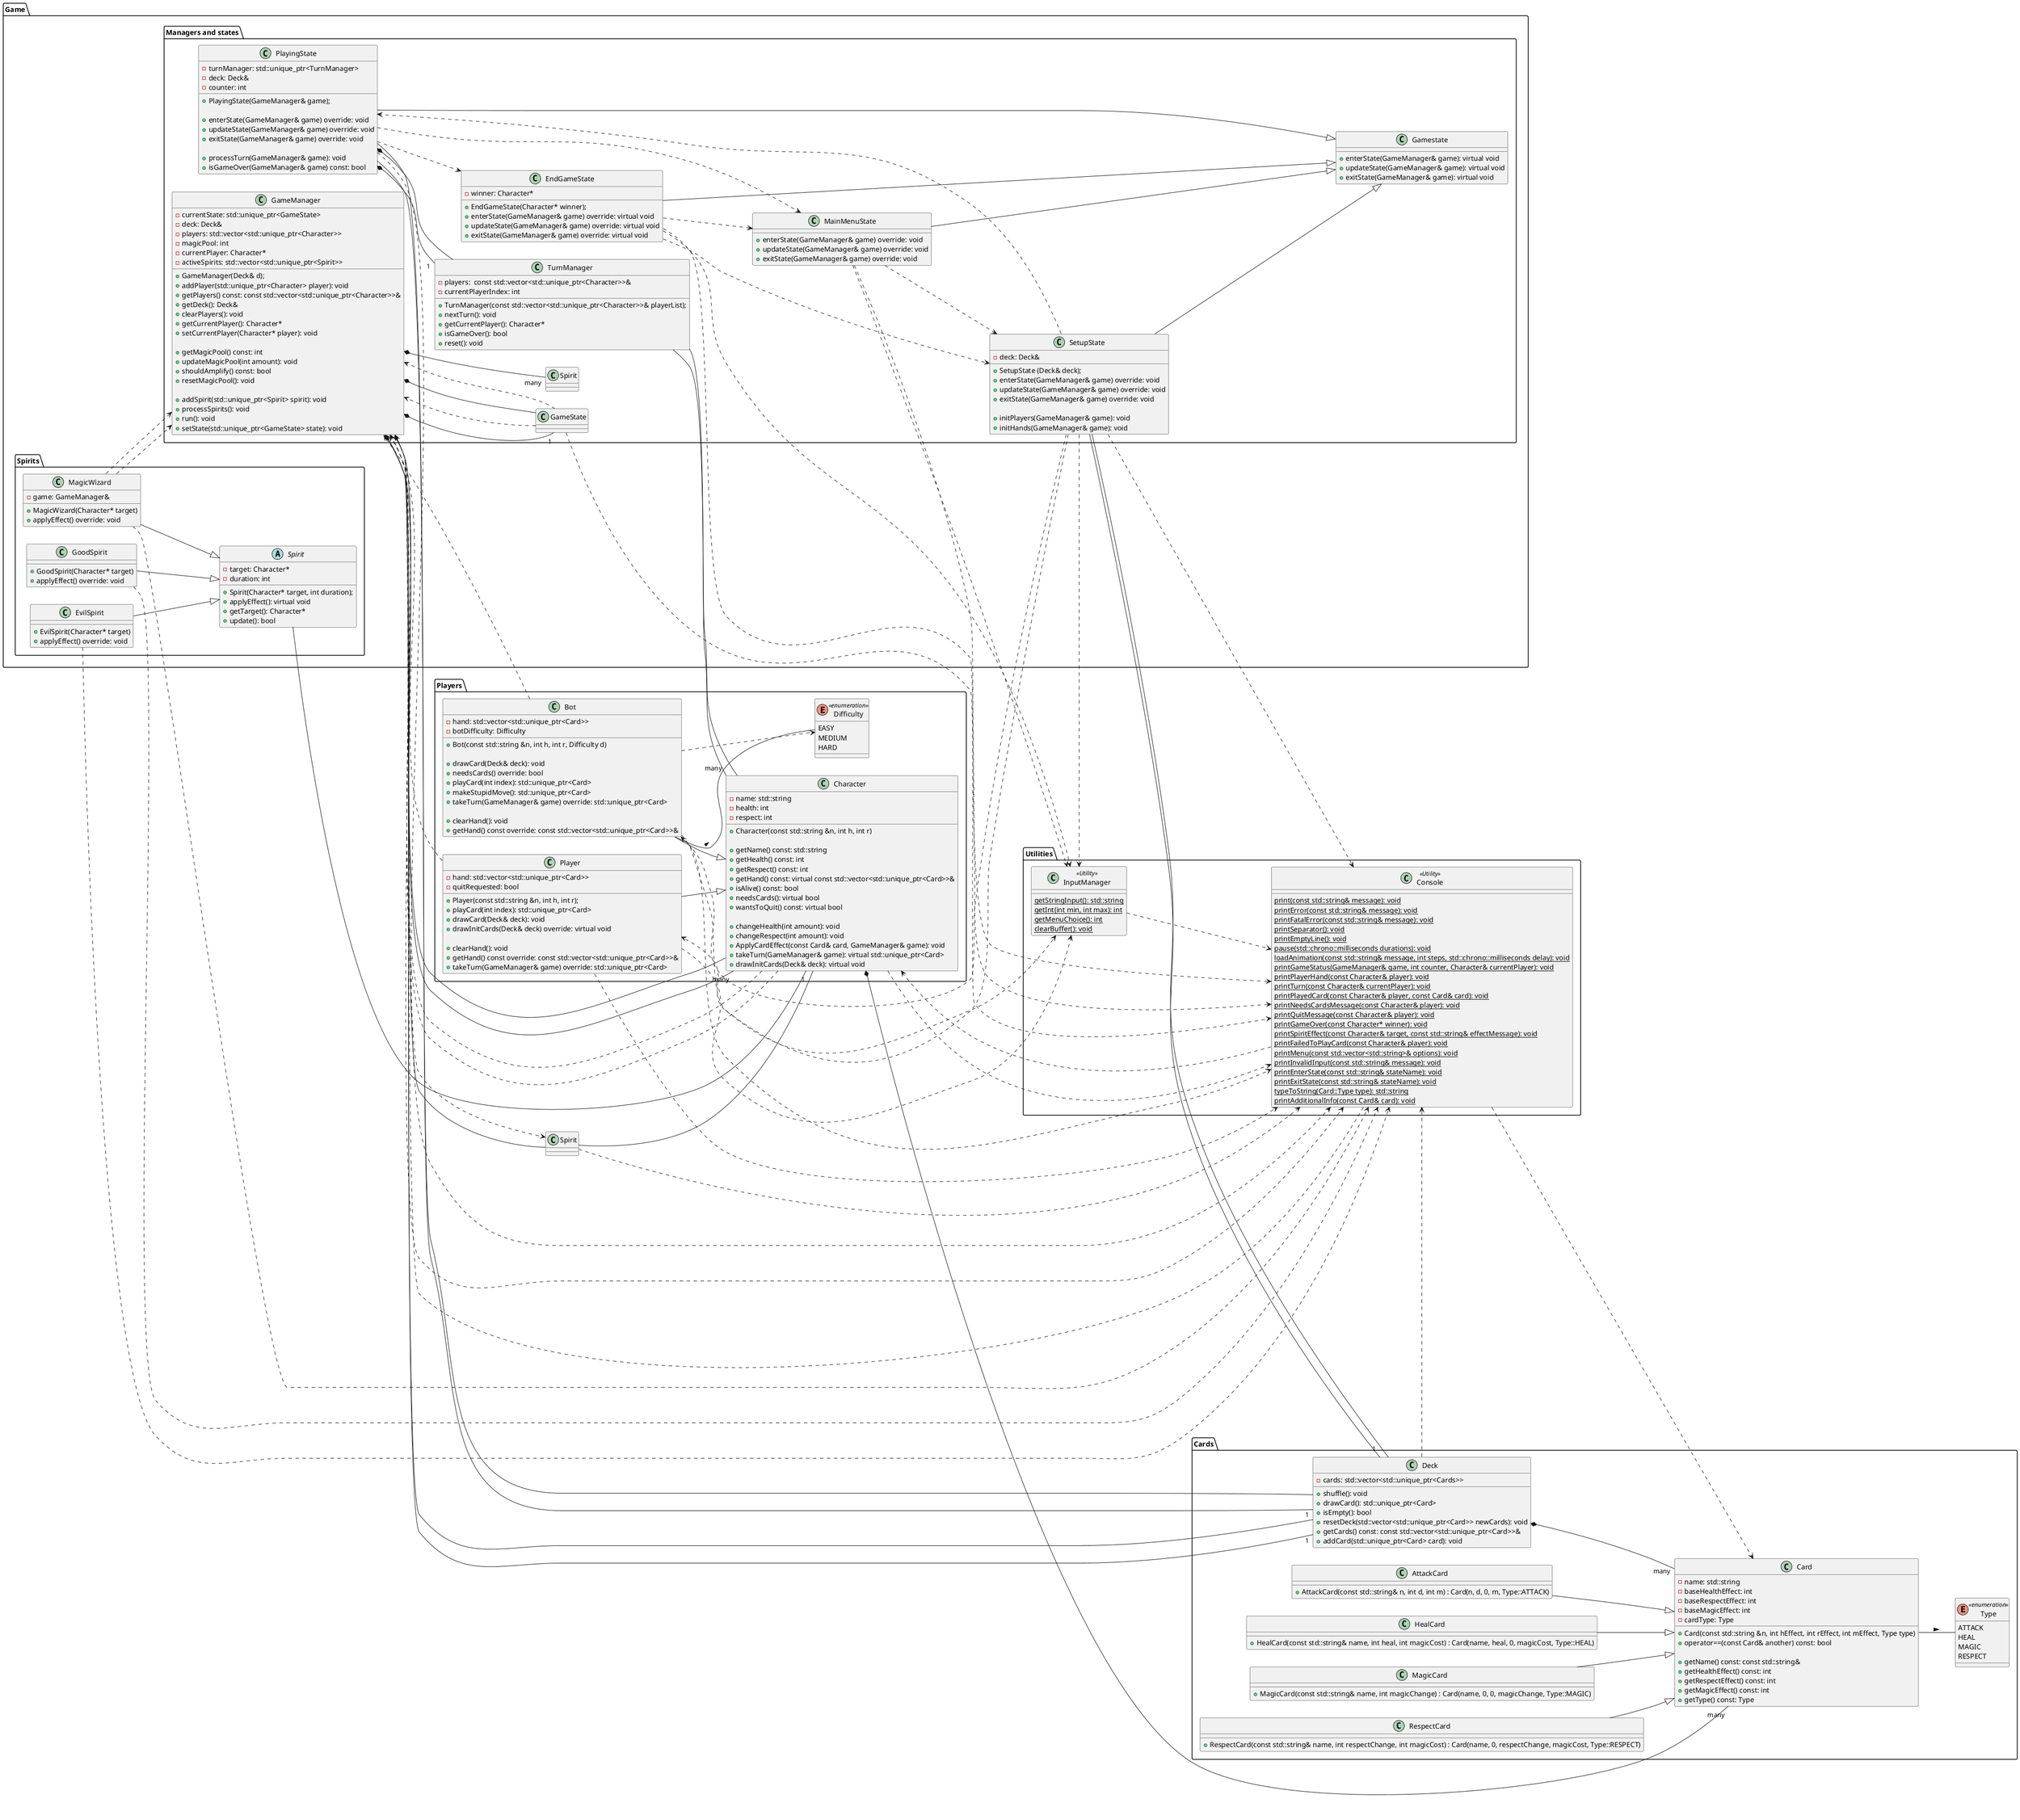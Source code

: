 @startuml

left to right direction

package "Cards"{
    class Card
    {
        - name: std::string
        - baseHealthEffect: int
        - baseRespectEffect: int
        - baseMagicEffect: int
        - cardType: Type

        + Card(const std::string &n, int hEffect, int rEffect, int mEffect, Type type)
        + operator==(const Card& another) const: bool

        + getName() const: const std::string&
        + getHealthEffect() const: int
        + getRespectEffect() const: int
        + getMagicEffect() const: int
        + getType() const: Type 
    }


    enum Type <<enumeration>> 
    {
        ATTACK
        HEAL
        MAGIC
        RESPECT
    }

    class AttackCard
    {
        + AttackCard(const std::string& n, int d, int m) : Card(n, d, 0, m, Type::ATTACK)
    }

    class HealCard
    {
        + HealCard(const std::string& name, int heal, int magicCost) : Card(name, heal, 0, magicCost, Type::HEAL)
    }

    class MagicCard 
    {
        + MagicCard(const std::string& name, int magicChange) : Card(name, 0, 0, magicChange, Type::MAGIC)
    }

    class RespectCard
    {
        + RespectCard(const std::string& name, int respectChange, int magicCost) : Card(name, 0, respectChange, magicCost, Type::RESPECT)
    }

    class Deck
    {
        - cards: std::vector<std::unique_ptr<Cards>> 

        + shuffle(): void
        + drawCard(): std::unique_ptr<Card>
        + isEmpty(): bool
        + resetDeck(std::vector<std::unique_ptr<Card>> newCards): void
        + getCards() const: const std::vector<std::unique_ptr<Card>>& 
        + addCard(std::unique_ptr<Card> card): void
    }

    Deck *-- "many" Card 
    Card -- Type : >
    AttackCard --|> Card
    HealCard --|> Card
    MagicCard --|> Card
    RespectCard --|> Card

}

package "Players"
{
    class Character 
    {
        - name: std::string
        - health: int
        - respect: int
        + Character(const std::string &n, int h, int r)

        + getName() const: std::string
        + getHealth() const: int
        + getRespect() const: int
        + getHand() const: virtual const std::vector<std::unique_ptr<Card>>&
        + isAlive() const: bool
        + needsCards(): virtual bool
        + wantsToQuit() const: virtual bool

        + changeHealth(int amount): void
        + changeRespect(int amount): void
        + ApplyCardEffect(const Card& card, GameManager& game): void
        + takeTurn(GameManager& game): virtual std::unique_ptr<Card>
        + drawInitCards(Deck& deck): virtual void 
    }

    class Player
    {
        - hand: std::vector<std::unique_ptr<Card>>
        - quitRequested: bool 

        + Player(const std::string &n, int h, int r);
        + playCard(int index): std::unique_ptr<Card>
        + drawCard(Deck& deck): void
        + drawInitCards(Deck& deck) override: virtual void

        + clearHand(): void
        + getHand() const override: const std::vector<std::unique_ptr<Card>>&
        + takeTurn(GameManager& game) override: std::unique_ptr<Card>
    }

    class Bot
    {
        - hand: std::vector<std::unique_ptr<Card>>
        - botDifficulty: Difficulty
        + Bot(const std::string &n, int h, int r, Difficulty d)

        + drawCard(Deck& deck): void
        + needsCards() override: bool
        + playCard(int index): std::unique_ptr<Card>
        + makeStupidMove(): std::unique_ptr<Card>
        + takeTurn(GameManager& game) override: std::unique_ptr<Card>

        + clearHand(): void
        + getHand() const override: const std::vector<std::unique_ptr<Card>>&
    }

    enum Difficulty <<enumeration>> 
    {
        EASY
        MEDIUM
        HARD
    }

    Bot -- Difficulty : >
    Bot --|> Character
    Player --|> Character
    Character *-- "many" Card 
}

package "Game"
{
    package "Managers and states" 
    {
        class GameManager
        {
            - currentState: std::unique_ptr<GameState> 
            - deck: Deck& 
            - players: std::vector<std::unique_ptr<Character>>
            - magicPool: int 
            - currentPlayer: Character* 
            - activeSpirits: std::vector<std::unique_ptr<Spirit>>

            + GameManager(Deck& d);
            + addPlayer(std::unique_ptr<Character> player): void
            + getPlayers() const: const std::vector<std::unique_ptr<Character>>& 
            + getDeck(): Deck& 
            + clearPlayers(): void 
            + getCurrentPlayer(): Character* 
            + setCurrentPlayer(Character* player): void

            + getMagicPool() const: int 
            + updateMagicPool(int amount): void 
            + shouldAmplify() const: bool 
            + resetMagicPool(): void 

            + addSpirit(std::unique_ptr<Spirit> spirit): void 
            + processSpirits(): void 
            + run(): void 
            + setState(std::unique_ptr<GameState> state): void
        }

        class TurnManager
        {
            - players:  const std::vector<std::unique_ptr<Character>>& 
            - currentPlayerIndex: int

            + TurnManager(const std::vector<std::unique_ptr<Character>>& playerList);
            + nextTurn(): void 
            + getCurrentPlayer(): Character* 
            + isGameOver(): bool 
            + reset(): void 
        }

        class Gamestate
        {
            + enterState(GameManager& game): virtual void 
            + updateState(GameManager& game): virtual void 
            + exitState(GameManager& game): virtual void 
        }

        class MainMenuState
        {
            + enterState(GameManager& game) override: void 
            + updateState(GameManager& game) override: void 
            + exitState(GameManager& game) override: void 
        }

        class SetupState 
        {
            - deck: Deck&

            + SetupState (Deck& deck);
            + enterState(GameManager& game) override: void
            + updateState(GameManager& game) override: void 
            + exitState(GameManager& game) override: void 

            + initPlayers(GameManager& game): void 
            + initHands(GameManager& game): void 
        }

        class PlayingState
        {
            - turnManager: std::unique_ptr<TurnManager> 
            - deck: Deck& 
            - counter: int 

            + PlayingState(GameManager& game);

            + enterState(GameManager& game) override: void 
            + updateState(GameManager& game) override: void 
            + exitState(GameManager& game) override: void 

            + processTurn(GameManager& game): void 
            + isGameOver(GameManager& game) const: bool 
        }

        class EndGameState
        {
            - winner: Character* 

            + EndGameState(Character* winner);
            + enterState(GameManager& game) override: virtual void 
            + updateState(GameManager& game) override: virtual void 
            + exitState(GameManager& game) override: virtual void 
        }

        MainMenuState --|> Gamestate
        SetupState --|> Gamestate
        PlayingState --|> Gamestate
        EndGameState --|> Gamestate
        GameState ..> GameManager 
        TurnManager -- "many" Character 

        GameManager *-- "1" GameState
        GameManager *-- "many" Character
        GameManager *-- "many" Spirit
        GameManager -- "1" Deck 
        PlayingState *-- "1" TurnManager 
        PlayingState -- "1" Deck 
        SetupState -- "1" Deck 

        Character ..> GameManager 
        PlayingState ..> EndGameState 
        PlayingState ..> MainMenuState 
        SetupState ..> PlayingState 
        SetupState ..> Player 
        SetupState ..> Bot  
        EndGameState ..> SetupState 
        EndGameState ..> MainMenuState 
        MainMenuState ..> SetupState 
    }

    package "Spirits" 
    {
        abstract class Spirit
        {
            - target: Character* 
            - duration: int 

            + Spirit(Character* target, int duration);
            + applyEffect(): virtual void 
            + getTarget(): Character* 
            + update(): bool 
        }

        class EvilSpirit
        {
            + EvilSpirit(Character* target)
            + applyEffect() override: void 
        }

        class GoodSpirit
        {
            + GoodSpirit(Character* target)
            + applyEffect() override: void 
        }

        class MagicWizard 
        {
            - game: GameManager&

            + MagicWizard(Character* target)
            + applyEffect() override: void 
        }

        EvilSpirit --|> Spirit
        GoodSpirit --|> Spirit
        MagicWizard --|> Spirit
        Spirit -- "1" Character 
        MagicWizard ..> GameManager 
    }
}

package "Utilities" 
{
    class Console <<Utility>> 
    {
        {static} print(const std::string& message): void
        {static} printError(const std::string& message): void
        {static} printFatalError(const std::string& message): void
        {static} printSeparator(): void
        {static} printEmptyLine(): void
        {static} pause(std::chrono::milliseconds durations): void
        {static} loadAnimation(const std::string& message, int steps, std::chrono::milliseconds delay): void
        {static} printGameStatus(GameManager& game, int counter, Character& currentPlayer): void
        {static} printPlayerHand(const Character& player): void
        {static} printTurn(const Character& currentPlayer): void
        {static} printPlayedCard(const Character& player, const Card& card): void
        {static} printNeedsCardsMessage(const Character& player): void
        {static} printQuitMessage(const Character& player): void
        {static} printGameOver(const Character* winner): void
        {static} printSpiritEffect(const Character& target, const std::string& effectMessage): void
        {static} printFailedToPlayCard(const Character& player): void
        {static} printMenu(const std::vector<std::string>& options): void
        {static} printInvalidInput(const std::string& message): void
        {static} printEnterState(const std::string& stateName): void
        {static} printExitState(const std::string& stateName): void
        {static} typeToString(Card::Type type): std::string
        {static} printAdditionalInfo(const Card& card): void
    }

    class InputManager <<Utility>> 
    {
        {static} getStringInput(): std::string
        {static} getInt(int min, int max): int
        {static} getMenuChoice(): int
        {static} clearBuffer(): void
    }

    Console ..> GameManager 
    Console ..> Character 
    Console ..> Card 
    InputManager ..> Console 
}

Character ..> GameManager
Player ..> GameManager
Bot ..> GameManager
Bot ..> Difficulty
GameManager *-- GameState
GameManager *-- Character
GameManager *-- Spirit
GameManager -- Deck
GameState ..> GameManager
PlayingState *-- TurnManager
PlayingState -- Deck
SetupState -- Deck
Spirit -- Character
MagicWizard ..> GameManager
TurnManager -- Character

Character ..> Console
Player ..> Console
Player ..> InputManager
Bot ..> Console
Bot ..> InputManager
Deck ..> Console
GameManager ..> Console
GameManager ..> Spirit
GameState ..> Console
EndGameState ..> Console
EndGameState ..> InputManager
MainMenuState ..> Console
MainMenuState ..> InputManager
PlayingState ..> Console
SetupState ..> Console
SetupState ..> InputManager
Spirit ..> Console
EvilSpirit ..> Console
GoodSpirit ..> Console
MagicWizard ..> Console

@enduml
